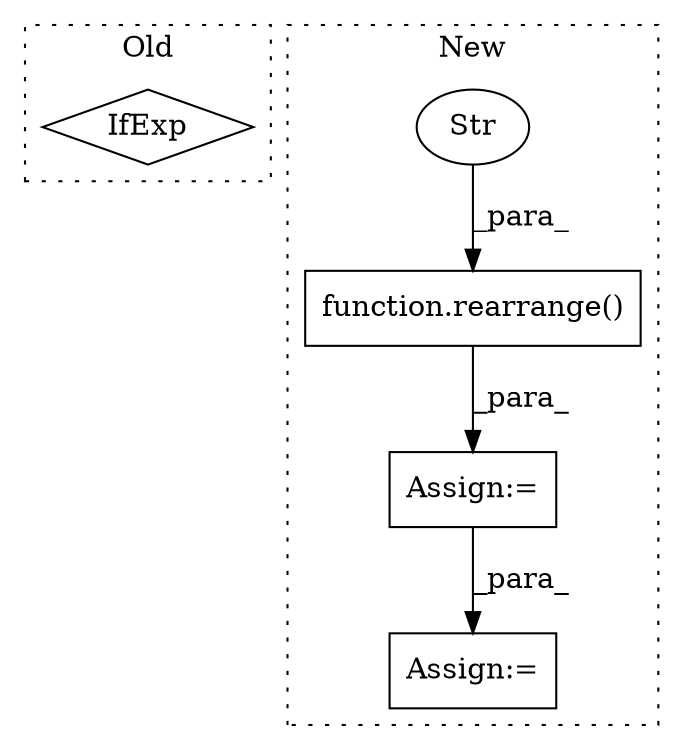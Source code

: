 digraph G {
subgraph cluster0 {
1 [label="IfExp" a="51" s="7140,7149" l="4,6" shape="diamond"];
label = "Old";
style="dotted";
}
subgraph cluster1 {
2 [label="function.rearrange()" a="75" s="7324,7364" l="10,1" shape="box"];
3 [label="Assign:=" a="68" s="7575" l="3" shape="box"];
4 [label="Str" a="66" s="7346" l="18" shape="ellipse"];
5 [label="Assign:=" a="68" s="7383" l="3" shape="box"];
label = "New";
style="dotted";
}
2 -> 5 [label="_para_"];
4 -> 2 [label="_para_"];
5 -> 3 [label="_para_"];
}